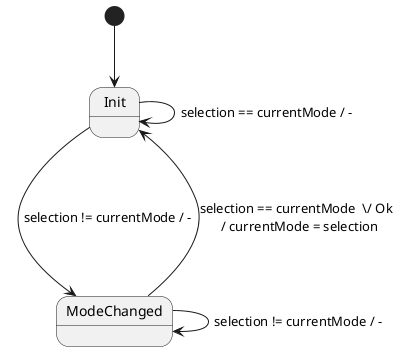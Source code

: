 @startuml
[*] --> Init

Init --> Init 				: selection == currentMode / -
Init --> ModeChanged 		: selection != currentMode / -
ModeChanged ---> Init 		: selection == currentMode  \/ Ok \n / currentMode = selection 
ModeChanged --> ModeChanged : selection != currentMode / - 

state Init {
}

state ModeChanged {
}
@enduml








@startuml

[*] --> Init

Init --> ManualON 					: Manual button clicked / -

ManualON --> Init 					: Manual button clicked / - 
ManualON --> StabilizationOFF 		: Stabilization button clicked / -

StabilizationOFF --> ManualON 		: Stabilization button clicked / - 
StabilizationOFF --> AngleEdited 	: Slider value changed / angleValue = slider.getValue()

AngleEdited --> AngleEdited 		: Slider value changed / angleValue = slider.getValue()
AngleEdited --> StabilizationON 	: Stabilization button clicked / -

StabilizationON --> AngleEdited 	: Stabilization button clicked / -
StabilizationON --> ManualOFF 		: Manual button clicked / - 

ManualOFF --> StabilizationON 		: Manual button clicked / - 
ManualOFF --> Init					: Ok button clicked / -


state Init {
}
state ManualON {
}
state StabilizationOFF {
}
state AngleEdited {
}
state StabilizationON {
}
state ManualOFF {
}

@enduml